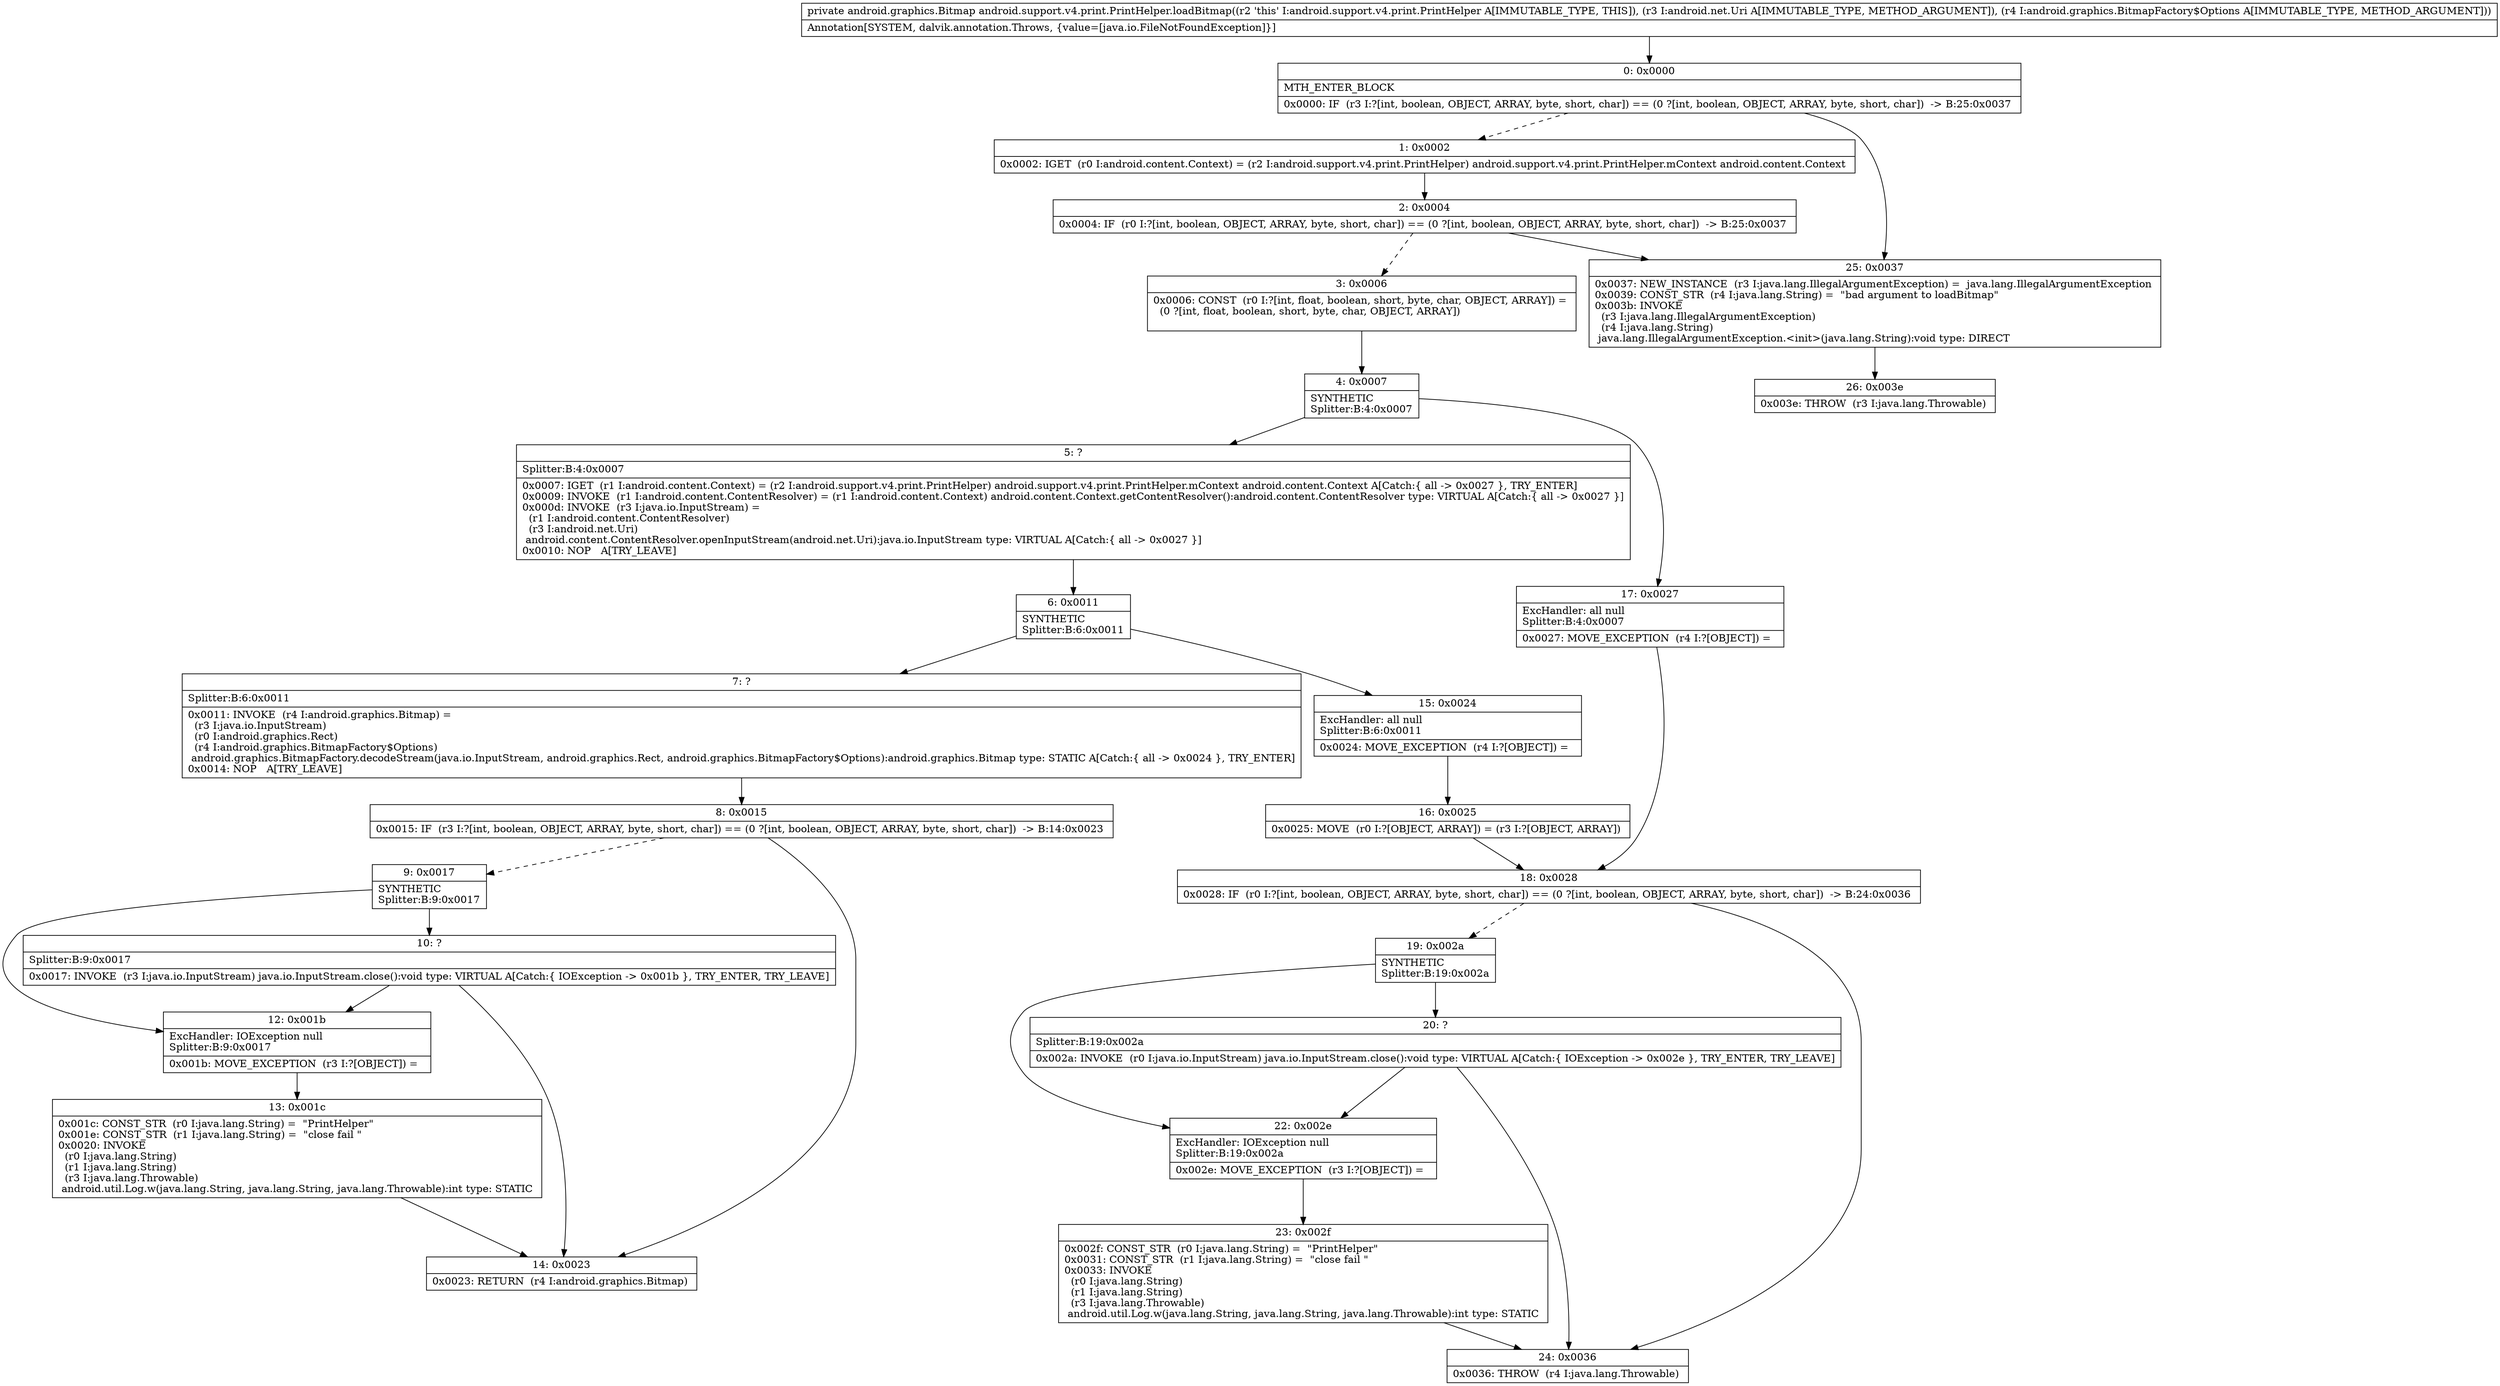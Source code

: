 digraph "CFG forandroid.support.v4.print.PrintHelper.loadBitmap(Landroid\/net\/Uri;Landroid\/graphics\/BitmapFactory$Options;)Landroid\/graphics\/Bitmap;" {
Node_0 [shape=record,label="{0\:\ 0x0000|MTH_ENTER_BLOCK\l|0x0000: IF  (r3 I:?[int, boolean, OBJECT, ARRAY, byte, short, char]) == (0 ?[int, boolean, OBJECT, ARRAY, byte, short, char])  \-\> B:25:0x0037 \l}"];
Node_1 [shape=record,label="{1\:\ 0x0002|0x0002: IGET  (r0 I:android.content.Context) = (r2 I:android.support.v4.print.PrintHelper) android.support.v4.print.PrintHelper.mContext android.content.Context \l}"];
Node_2 [shape=record,label="{2\:\ 0x0004|0x0004: IF  (r0 I:?[int, boolean, OBJECT, ARRAY, byte, short, char]) == (0 ?[int, boolean, OBJECT, ARRAY, byte, short, char])  \-\> B:25:0x0037 \l}"];
Node_3 [shape=record,label="{3\:\ 0x0006|0x0006: CONST  (r0 I:?[int, float, boolean, short, byte, char, OBJECT, ARRAY]) = \l  (0 ?[int, float, boolean, short, byte, char, OBJECT, ARRAY])\l \l}"];
Node_4 [shape=record,label="{4\:\ 0x0007|SYNTHETIC\lSplitter:B:4:0x0007\l}"];
Node_5 [shape=record,label="{5\:\ ?|Splitter:B:4:0x0007\l|0x0007: IGET  (r1 I:android.content.Context) = (r2 I:android.support.v4.print.PrintHelper) android.support.v4.print.PrintHelper.mContext android.content.Context A[Catch:\{ all \-\> 0x0027 \}, TRY_ENTER]\l0x0009: INVOKE  (r1 I:android.content.ContentResolver) = (r1 I:android.content.Context) android.content.Context.getContentResolver():android.content.ContentResolver type: VIRTUAL A[Catch:\{ all \-\> 0x0027 \}]\l0x000d: INVOKE  (r3 I:java.io.InputStream) = \l  (r1 I:android.content.ContentResolver)\l  (r3 I:android.net.Uri)\l android.content.ContentResolver.openInputStream(android.net.Uri):java.io.InputStream type: VIRTUAL A[Catch:\{ all \-\> 0x0027 \}]\l0x0010: NOP   A[TRY_LEAVE]\l}"];
Node_6 [shape=record,label="{6\:\ 0x0011|SYNTHETIC\lSplitter:B:6:0x0011\l}"];
Node_7 [shape=record,label="{7\:\ ?|Splitter:B:6:0x0011\l|0x0011: INVOKE  (r4 I:android.graphics.Bitmap) = \l  (r3 I:java.io.InputStream)\l  (r0 I:android.graphics.Rect)\l  (r4 I:android.graphics.BitmapFactory$Options)\l android.graphics.BitmapFactory.decodeStream(java.io.InputStream, android.graphics.Rect, android.graphics.BitmapFactory$Options):android.graphics.Bitmap type: STATIC A[Catch:\{ all \-\> 0x0024 \}, TRY_ENTER]\l0x0014: NOP   A[TRY_LEAVE]\l}"];
Node_8 [shape=record,label="{8\:\ 0x0015|0x0015: IF  (r3 I:?[int, boolean, OBJECT, ARRAY, byte, short, char]) == (0 ?[int, boolean, OBJECT, ARRAY, byte, short, char])  \-\> B:14:0x0023 \l}"];
Node_9 [shape=record,label="{9\:\ 0x0017|SYNTHETIC\lSplitter:B:9:0x0017\l}"];
Node_10 [shape=record,label="{10\:\ ?|Splitter:B:9:0x0017\l|0x0017: INVOKE  (r3 I:java.io.InputStream) java.io.InputStream.close():void type: VIRTUAL A[Catch:\{ IOException \-\> 0x001b \}, TRY_ENTER, TRY_LEAVE]\l}"];
Node_12 [shape=record,label="{12\:\ 0x001b|ExcHandler: IOException null\lSplitter:B:9:0x0017\l|0x001b: MOVE_EXCEPTION  (r3 I:?[OBJECT]) =  \l}"];
Node_13 [shape=record,label="{13\:\ 0x001c|0x001c: CONST_STR  (r0 I:java.lang.String) =  \"PrintHelper\" \l0x001e: CONST_STR  (r1 I:java.lang.String) =  \"close fail \" \l0x0020: INVOKE  \l  (r0 I:java.lang.String)\l  (r1 I:java.lang.String)\l  (r3 I:java.lang.Throwable)\l android.util.Log.w(java.lang.String, java.lang.String, java.lang.Throwable):int type: STATIC \l}"];
Node_14 [shape=record,label="{14\:\ 0x0023|0x0023: RETURN  (r4 I:android.graphics.Bitmap) \l}"];
Node_15 [shape=record,label="{15\:\ 0x0024|ExcHandler: all null\lSplitter:B:6:0x0011\l|0x0024: MOVE_EXCEPTION  (r4 I:?[OBJECT]) =  \l}"];
Node_16 [shape=record,label="{16\:\ 0x0025|0x0025: MOVE  (r0 I:?[OBJECT, ARRAY]) = (r3 I:?[OBJECT, ARRAY]) \l}"];
Node_17 [shape=record,label="{17\:\ 0x0027|ExcHandler: all null\lSplitter:B:4:0x0007\l|0x0027: MOVE_EXCEPTION  (r4 I:?[OBJECT]) =  \l}"];
Node_18 [shape=record,label="{18\:\ 0x0028|0x0028: IF  (r0 I:?[int, boolean, OBJECT, ARRAY, byte, short, char]) == (0 ?[int, boolean, OBJECT, ARRAY, byte, short, char])  \-\> B:24:0x0036 \l}"];
Node_19 [shape=record,label="{19\:\ 0x002a|SYNTHETIC\lSplitter:B:19:0x002a\l}"];
Node_20 [shape=record,label="{20\:\ ?|Splitter:B:19:0x002a\l|0x002a: INVOKE  (r0 I:java.io.InputStream) java.io.InputStream.close():void type: VIRTUAL A[Catch:\{ IOException \-\> 0x002e \}, TRY_ENTER, TRY_LEAVE]\l}"];
Node_22 [shape=record,label="{22\:\ 0x002e|ExcHandler: IOException null\lSplitter:B:19:0x002a\l|0x002e: MOVE_EXCEPTION  (r3 I:?[OBJECT]) =  \l}"];
Node_23 [shape=record,label="{23\:\ 0x002f|0x002f: CONST_STR  (r0 I:java.lang.String) =  \"PrintHelper\" \l0x0031: CONST_STR  (r1 I:java.lang.String) =  \"close fail \" \l0x0033: INVOKE  \l  (r0 I:java.lang.String)\l  (r1 I:java.lang.String)\l  (r3 I:java.lang.Throwable)\l android.util.Log.w(java.lang.String, java.lang.String, java.lang.Throwable):int type: STATIC \l}"];
Node_24 [shape=record,label="{24\:\ 0x0036|0x0036: THROW  (r4 I:java.lang.Throwable) \l}"];
Node_25 [shape=record,label="{25\:\ 0x0037|0x0037: NEW_INSTANCE  (r3 I:java.lang.IllegalArgumentException) =  java.lang.IllegalArgumentException \l0x0039: CONST_STR  (r4 I:java.lang.String) =  \"bad argument to loadBitmap\" \l0x003b: INVOKE  \l  (r3 I:java.lang.IllegalArgumentException)\l  (r4 I:java.lang.String)\l java.lang.IllegalArgumentException.\<init\>(java.lang.String):void type: DIRECT \l}"];
Node_26 [shape=record,label="{26\:\ 0x003e|0x003e: THROW  (r3 I:java.lang.Throwable) \l}"];
MethodNode[shape=record,label="{private android.graphics.Bitmap android.support.v4.print.PrintHelper.loadBitmap((r2 'this' I:android.support.v4.print.PrintHelper A[IMMUTABLE_TYPE, THIS]), (r3 I:android.net.Uri A[IMMUTABLE_TYPE, METHOD_ARGUMENT]), (r4 I:android.graphics.BitmapFactory$Options A[IMMUTABLE_TYPE, METHOD_ARGUMENT]))  | Annotation[SYSTEM, dalvik.annotation.Throws, \{value=[java.io.FileNotFoundException]\}]\l}"];
MethodNode -> Node_0;
Node_0 -> Node_1[style=dashed];
Node_0 -> Node_25;
Node_1 -> Node_2;
Node_2 -> Node_3[style=dashed];
Node_2 -> Node_25;
Node_3 -> Node_4;
Node_4 -> Node_5;
Node_4 -> Node_17;
Node_5 -> Node_6;
Node_6 -> Node_7;
Node_6 -> Node_15;
Node_7 -> Node_8;
Node_8 -> Node_9[style=dashed];
Node_8 -> Node_14;
Node_9 -> Node_10;
Node_9 -> Node_12;
Node_10 -> Node_12;
Node_10 -> Node_14;
Node_12 -> Node_13;
Node_13 -> Node_14;
Node_15 -> Node_16;
Node_16 -> Node_18;
Node_17 -> Node_18;
Node_18 -> Node_19[style=dashed];
Node_18 -> Node_24;
Node_19 -> Node_20;
Node_19 -> Node_22;
Node_20 -> Node_22;
Node_20 -> Node_24;
Node_22 -> Node_23;
Node_23 -> Node_24;
Node_25 -> Node_26;
}

